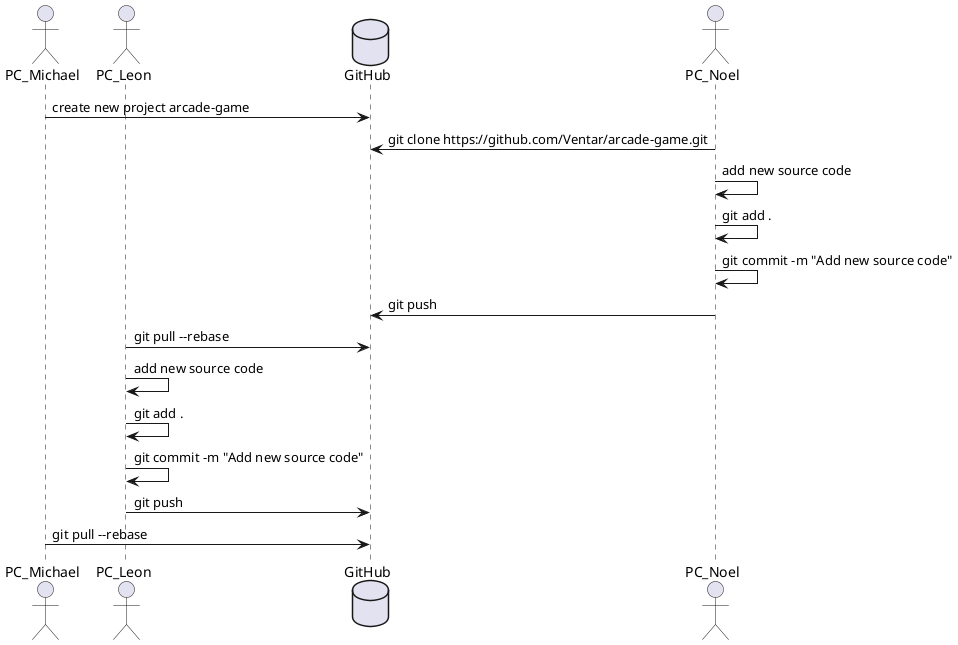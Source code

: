 @startuml
actor PC_Michael as PCM
actor PC_Leon as PCL
database GitHub as GH
actor PC_Noel as PCN

PCM -> GH: create new project arcade-game
PCN -> GH: git clone https://github.com/Ventar/arcade-game.git
PCN -> PCN: add new source code
PCN -> PCN: git add .
PCN -> PCN: git commit -m "Add new source code"
PCN -> GH: git push
PCL -> GH: git pull --rebase
PCL -> PCL: add new source code
PCL -> PCL: git add .
PCL -> PCL: git commit -m "Add new source code"
PCL -> GH: git push
PCM -> GH: git pull --rebase


@enduml
